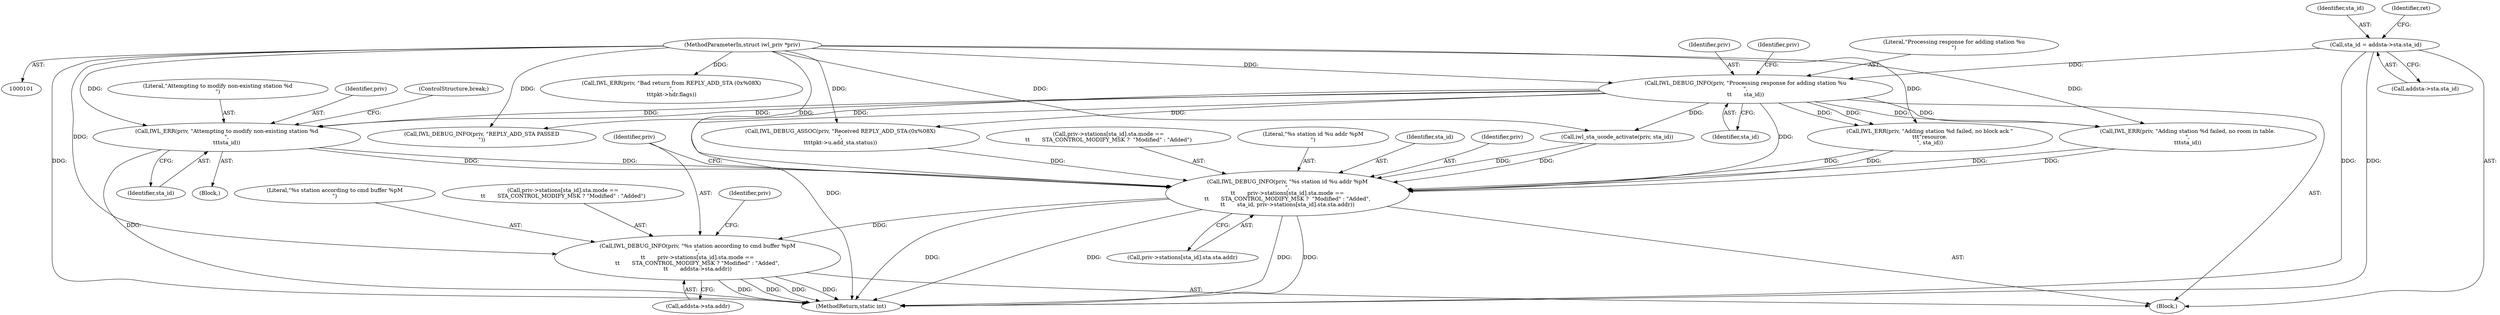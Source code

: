 digraph "0_linux_2da424b0773cea3db47e1e81db71eeebde8269d4@pointer" {
"1000183" [label="(Call,IWL_ERR(priv, \"Attempting to modify non-existing station %d\n\",\n\t\t\tsta_id))"];
"1000139" [label="(Call,IWL_DEBUG_INFO(priv, \"Processing response for adding station %u\n\",\n\t\t       sta_id))"];
"1000102" [label="(MethodParameterIn,struct iwl_priv *priv)"];
"1000107" [label="(Call,sta_id = addsta->sta.sta_id)"];
"1000200" [label="(Call,IWL_DEBUG_INFO(priv, \"%s station id %u addr %pM\n\",\n\t\t       priv->stations[sta_id].sta.mode ==\n\t\t       STA_CONTROL_MODIFY_MSK ?  \"Modified\" : \"Added\",\n\t\t       sta_id, priv->stations[sta_id].sta.sta.addr))"];
"1000229" [label="(Call,IWL_DEBUG_INFO(priv, \"%s station according to cmd buffer %pM\n\",\n\t\t       priv->stations[sta_id].sta.mode ==\n\t\t       STA_CONTROL_MODIFY_MSK ? \"Modified\" : \"Added\",\n\t\t       addsta->sta.addr))"];
"1000140" [label="(Identifier,priv)"];
"1000177" [label="(Call,IWL_ERR(priv, \"Adding station %d failed, no block ack \"\n\t\t\t\"resource.\n\", sta_id))"];
"1000231" [label="(Literal,\"%s station according to cmd buffer %pM\n\")"];
"1000139" [label="(Call,IWL_DEBUG_INFO(priv, \"Processing response for adding station %u\n\",\n\t\t       sta_id))"];
"1000232" [label="(Call,priv->stations[sta_id].sta.mode ==\n\t\t       STA_CONTROL_MODIFY_MSK ? \"Modified\" : \"Added\")"];
"1000230" [label="(Identifier,priv)"];
"1000229" [label="(Call,IWL_DEBUG_INFO(priv, \"%s station according to cmd buffer %pM\n\",\n\t\t       priv->stations[sta_id].sta.mode ==\n\t\t       STA_CONTROL_MODIFY_MSK ? \"Modified\" : \"Added\",\n\t\t       addsta->sta.addr))"];
"1000183" [label="(Call,IWL_ERR(priv, \"Attempting to modify non-existing station %d\n\",\n\t\t\tsta_id))"];
"1000200" [label="(Call,IWL_DEBUG_INFO(priv, \"%s station id %u addr %pM\n\",\n\t\t       priv->stations[sta_id].sta.mode ==\n\t\t       STA_CONTROL_MODIFY_MSK ?  \"Modified\" : \"Added\",\n\t\t       sta_id, priv->stations[sta_id].sta.sta.addr))"];
"1000166" [label="(Call,iwl_sta_ucode_activate(priv, sta_id))"];
"1000218" [label="(Call,priv->stations[sta_id].sta.sta.addr)"];
"1000187" [label="(ControlStructure,break;)"];
"1000147" [label="(Identifier,priv)"];
"1000107" [label="(Call,sta_id = addsta->sta.sta_id)"];
"1000108" [label="(Identifier,sta_id)"];
"1000186" [label="(Identifier,sta_id)"];
"1000203" [label="(Call,priv->stations[sta_id].sta.mode ==\n\t\t       STA_CONTROL_MODIFY_MSK ?  \"Modified\" : \"Added\")"];
"1000109" [label="(Call,addsta->sta.sta_id)"];
"1000171" [label="(Call,IWL_ERR(priv, \"Adding station %d failed, no room in table.\n\",\n\t\t\tsta_id))"];
"1000246" [label="(Call,addsta->sta.addr)"];
"1000261" [label="(MethodReturn,static int)"];
"1000129" [label="(Call,IWL_ERR(priv, \"Bad return from REPLY_ADD_STA (0x%08X)\n\",\n\t\t\tpkt->hdr.flags))"];
"1000202" [label="(Literal,\"%s station id %u addr %pM\n\")"];
"1000217" [label="(Identifier,sta_id)"];
"1000142" [label="(Identifier,sta_id)"];
"1000185" [label="(Literal,\"Attempting to modify non-existing station %d\n\")"];
"1000102" [label="(MethodParameterIn,struct iwl_priv *priv)"];
"1000105" [label="(Block,)"];
"1000161" [label="(Call,IWL_DEBUG_INFO(priv, \"REPLY_ADD_STA PASSED\n\"))"];
"1000201" [label="(Identifier,priv)"];
"1000184" [label="(Identifier,priv)"];
"1000189" [label="(Call,IWL_DEBUG_ASSOC(priv, \"Received REPLY_ADD_STA:(0x%08X)\n\",\n\t\t\t\tpkt->u.add_sta.status))"];
"1000159" [label="(Block,)"];
"1000141" [label="(Literal,\"Processing response for adding station %u\n\")"];
"1000117" [label="(Identifier,ret)"];
"1000255" [label="(Identifier,priv)"];
"1000183" -> "1000159"  [label="AST: "];
"1000183" -> "1000186"  [label="CFG: "];
"1000184" -> "1000183"  [label="AST: "];
"1000185" -> "1000183"  [label="AST: "];
"1000186" -> "1000183"  [label="AST: "];
"1000187" -> "1000183"  [label="CFG: "];
"1000183" -> "1000261"  [label="DDG: "];
"1000139" -> "1000183"  [label="DDG: "];
"1000139" -> "1000183"  [label="DDG: "];
"1000102" -> "1000183"  [label="DDG: "];
"1000183" -> "1000200"  [label="DDG: "];
"1000183" -> "1000200"  [label="DDG: "];
"1000139" -> "1000105"  [label="AST: "];
"1000139" -> "1000142"  [label="CFG: "];
"1000140" -> "1000139"  [label="AST: "];
"1000141" -> "1000139"  [label="AST: "];
"1000142" -> "1000139"  [label="AST: "];
"1000147" -> "1000139"  [label="CFG: "];
"1000139" -> "1000261"  [label="DDG: "];
"1000102" -> "1000139"  [label="DDG: "];
"1000107" -> "1000139"  [label="DDG: "];
"1000139" -> "1000161"  [label="DDG: "];
"1000139" -> "1000166"  [label="DDG: "];
"1000139" -> "1000171"  [label="DDG: "];
"1000139" -> "1000171"  [label="DDG: "];
"1000139" -> "1000177"  [label="DDG: "];
"1000139" -> "1000177"  [label="DDG: "];
"1000139" -> "1000189"  [label="DDG: "];
"1000139" -> "1000200"  [label="DDG: "];
"1000102" -> "1000101"  [label="AST: "];
"1000102" -> "1000261"  [label="DDG: "];
"1000102" -> "1000129"  [label="DDG: "];
"1000102" -> "1000161"  [label="DDG: "];
"1000102" -> "1000166"  [label="DDG: "];
"1000102" -> "1000171"  [label="DDG: "];
"1000102" -> "1000177"  [label="DDG: "];
"1000102" -> "1000189"  [label="DDG: "];
"1000102" -> "1000200"  [label="DDG: "];
"1000102" -> "1000229"  [label="DDG: "];
"1000107" -> "1000105"  [label="AST: "];
"1000107" -> "1000109"  [label="CFG: "];
"1000108" -> "1000107"  [label="AST: "];
"1000109" -> "1000107"  [label="AST: "];
"1000117" -> "1000107"  [label="CFG: "];
"1000107" -> "1000261"  [label="DDG: "];
"1000107" -> "1000261"  [label="DDG: "];
"1000200" -> "1000105"  [label="AST: "];
"1000200" -> "1000218"  [label="CFG: "];
"1000201" -> "1000200"  [label="AST: "];
"1000202" -> "1000200"  [label="AST: "];
"1000203" -> "1000200"  [label="AST: "];
"1000217" -> "1000200"  [label="AST: "];
"1000218" -> "1000200"  [label="AST: "];
"1000230" -> "1000200"  [label="CFG: "];
"1000200" -> "1000261"  [label="DDG: "];
"1000200" -> "1000261"  [label="DDG: "];
"1000200" -> "1000261"  [label="DDG: "];
"1000200" -> "1000261"  [label="DDG: "];
"1000177" -> "1000200"  [label="DDG: "];
"1000177" -> "1000200"  [label="DDG: "];
"1000171" -> "1000200"  [label="DDG: "];
"1000171" -> "1000200"  [label="DDG: "];
"1000189" -> "1000200"  [label="DDG: "];
"1000166" -> "1000200"  [label="DDG: "];
"1000166" -> "1000200"  [label="DDG: "];
"1000200" -> "1000229"  [label="DDG: "];
"1000229" -> "1000105"  [label="AST: "];
"1000229" -> "1000246"  [label="CFG: "];
"1000230" -> "1000229"  [label="AST: "];
"1000231" -> "1000229"  [label="AST: "];
"1000232" -> "1000229"  [label="AST: "];
"1000246" -> "1000229"  [label="AST: "];
"1000255" -> "1000229"  [label="CFG: "];
"1000229" -> "1000261"  [label="DDG: "];
"1000229" -> "1000261"  [label="DDG: "];
"1000229" -> "1000261"  [label="DDG: "];
"1000229" -> "1000261"  [label="DDG: "];
}
